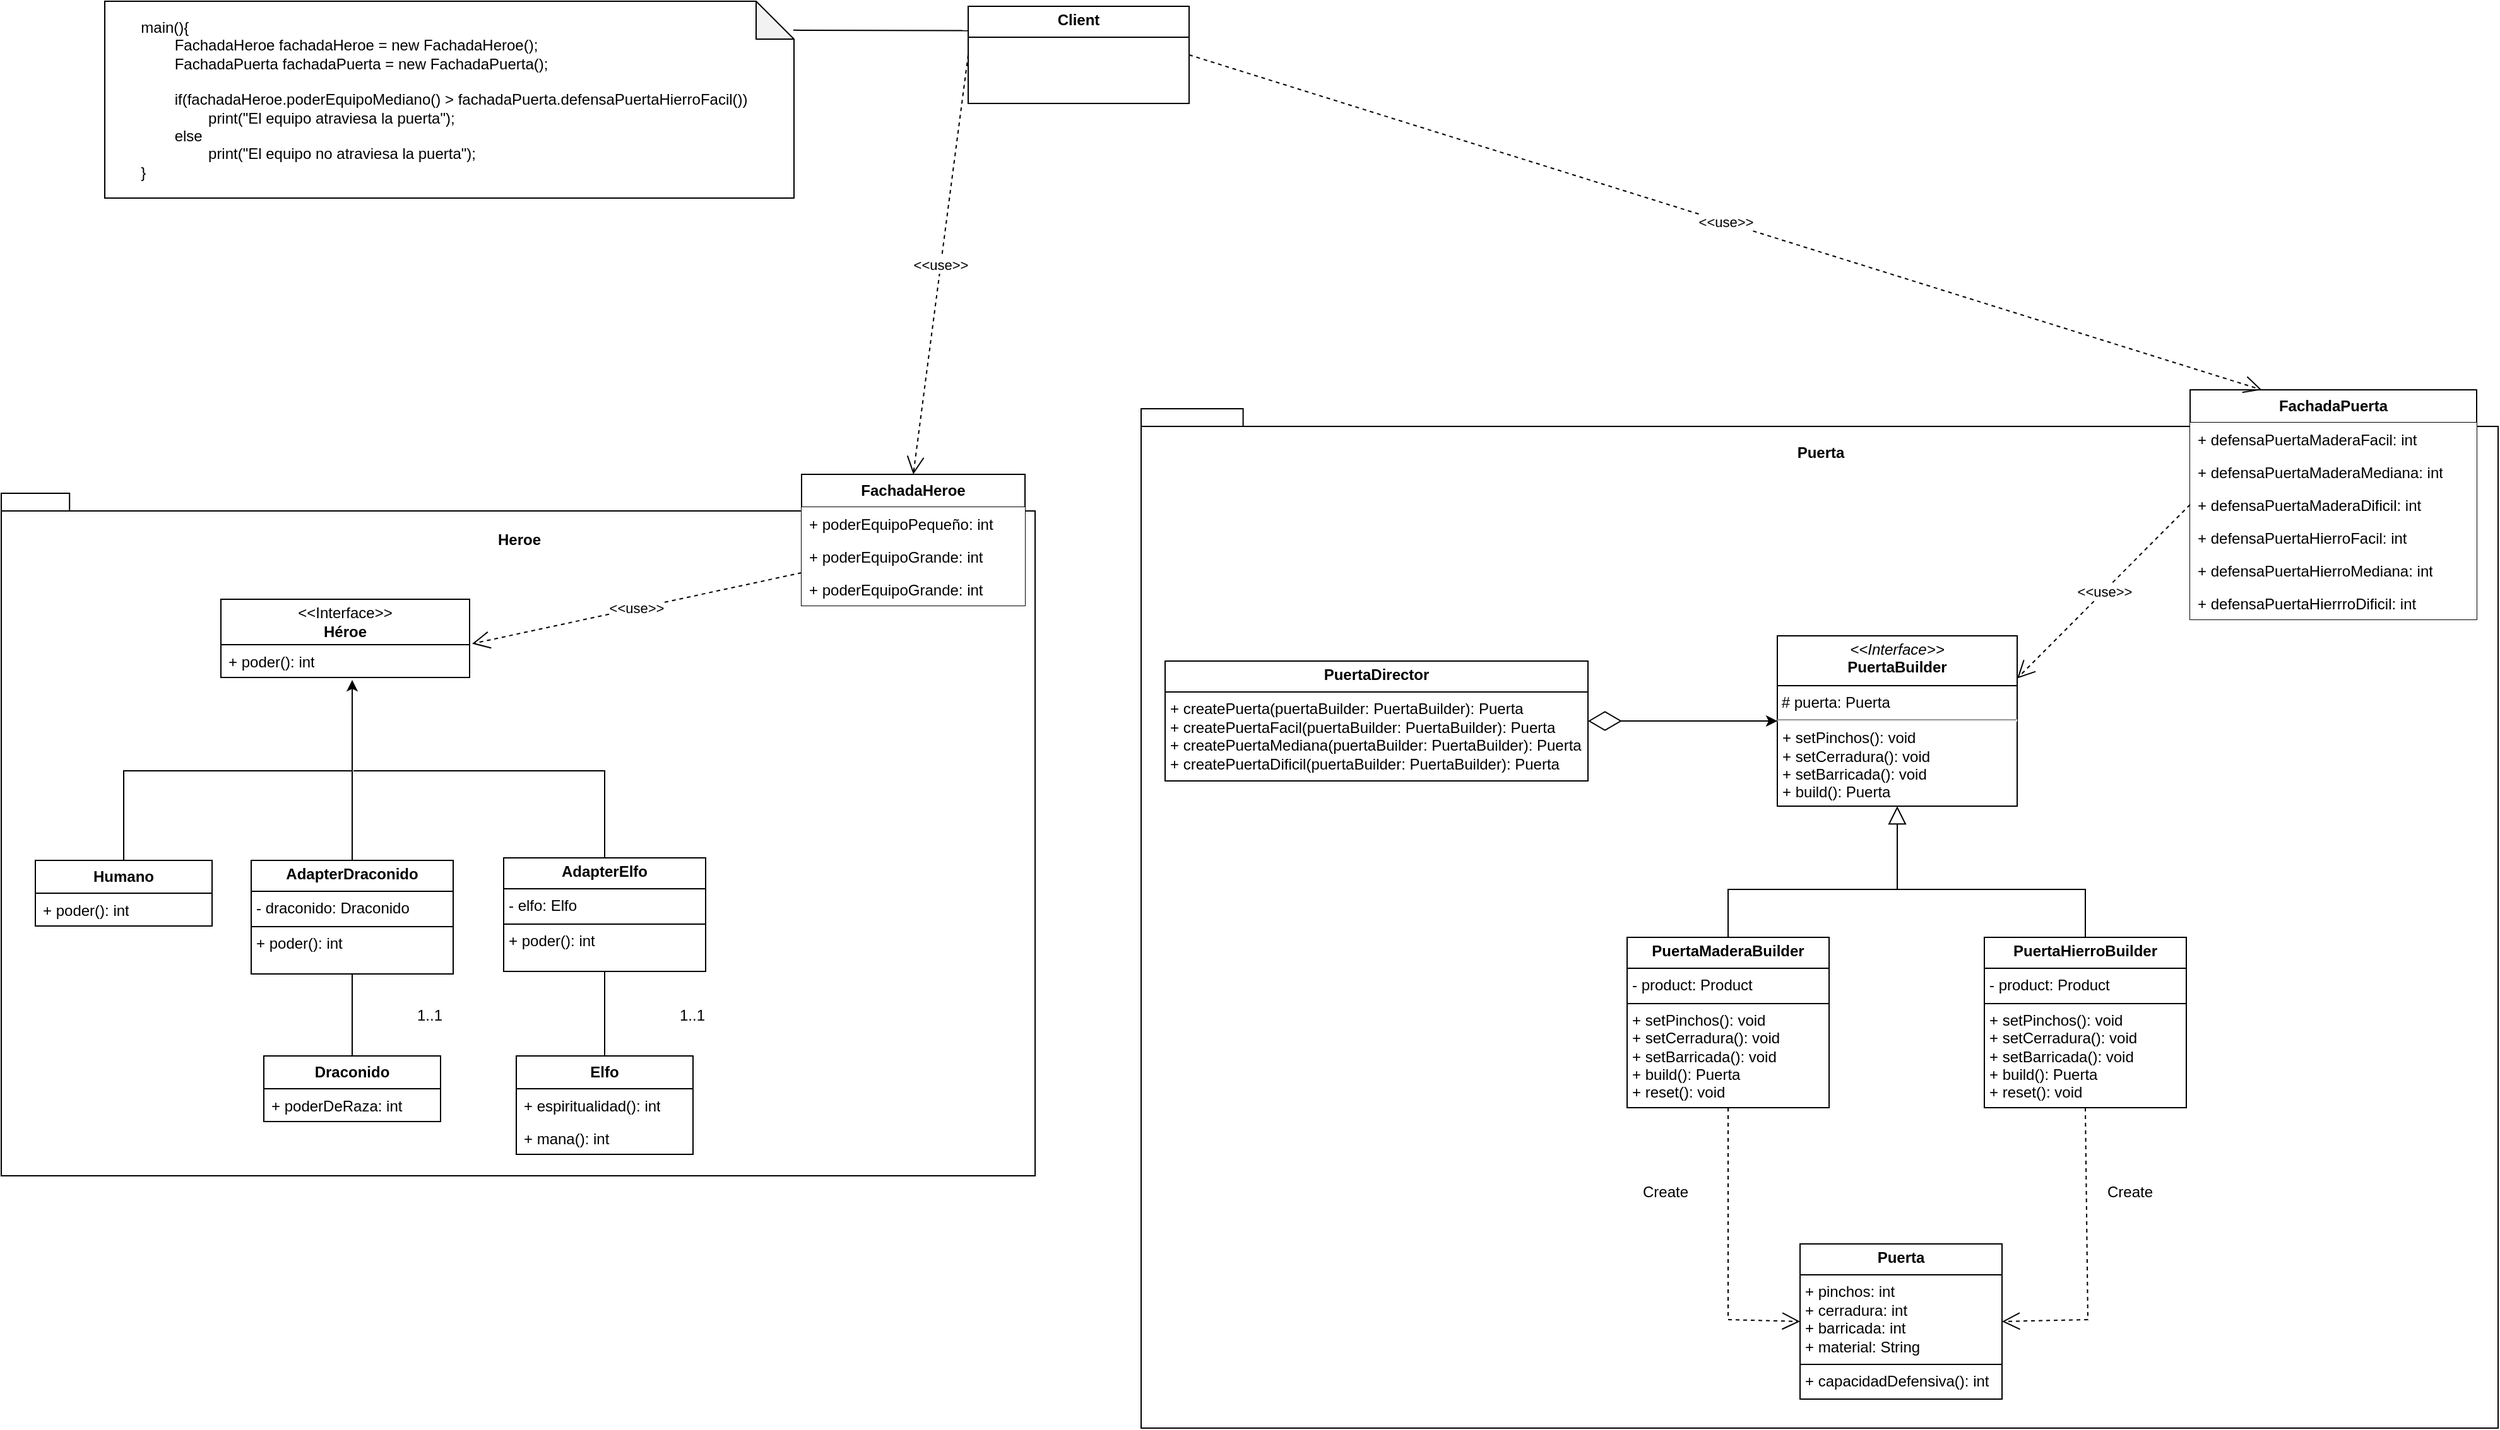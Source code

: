 <mxfile version="24.0.7" type="google">
  <diagram id="C5RBs43oDa-KdzZeNtuy" name="Page-1">
    <mxGraphModel dx="3309" dy="1177" grid="0" gridSize="10" guides="1" tooltips="1" connect="1" arrows="1" fold="1" page="1" pageScale="1" pageWidth="1169" pageHeight="827" background="#ffffff" math="0" shadow="0">
      <root>
        <mxCell id="WIyWlLk6GJQsqaUBKTNV-0" />
        <mxCell id="WIyWlLk6GJQsqaUBKTNV-1" parent="WIyWlLk6GJQsqaUBKTNV-0" />
        <mxCell id="fSFMkPgWVGob5KzfbKZC-61" value="&lt;div style=&quot;&quot;&gt;&lt;br&gt;&lt;/div&gt;" style="shape=folder;fontStyle=1;spacingTop=10;tabWidth=40;tabHeight=14;tabPosition=left;html=1;whiteSpace=wrap;align=center;" vertex="1" parent="WIyWlLk6GJQsqaUBKTNV-1">
          <mxGeometry x="44" y="462" width="1075" height="808" as="geometry" />
        </mxCell>
        <mxCell id="fSFMkPgWVGob5KzfbKZC-57" value="&lt;div style=&quot;&quot;&gt;&lt;br&gt;&lt;/div&gt;" style="shape=folder;fontStyle=1;spacingTop=10;tabWidth=40;tabHeight=14;tabPosition=left;html=1;whiteSpace=wrap;align=center;" vertex="1" parent="WIyWlLk6GJQsqaUBKTNV-1">
          <mxGeometry x="-859" y="529" width="819" height="541" as="geometry" />
        </mxCell>
        <mxCell id="fSFMkPgWVGob5KzfbKZC-0" value="&lt;div&gt;&amp;lt;&amp;lt;Interface&amp;gt;&amp;gt;&lt;/div&gt;&lt;b&gt;Héroe&lt;/b&gt;" style="swimlane;fontStyle=0;childLayout=stackLayout;horizontal=1;startSize=36;fillColor=none;horizontalStack=0;resizeParent=1;resizeParentMax=0;resizeLast=0;collapsible=1;marginBottom=0;whiteSpace=wrap;html=1;" vertex="1" parent="WIyWlLk6GJQsqaUBKTNV-1">
          <mxGeometry x="-685" y="613" width="197" height="62" as="geometry" />
        </mxCell>
        <mxCell id="fSFMkPgWVGob5KzfbKZC-1" value="+ poder(): int" style="text;strokeColor=none;fillColor=none;align=left;verticalAlign=top;spacingLeft=4;spacingRight=4;overflow=hidden;rotatable=0;points=[[0,0.5],[1,0.5]];portConstraint=eastwest;whiteSpace=wrap;html=1;" vertex="1" parent="fSFMkPgWVGob5KzfbKZC-0">
          <mxGeometry y="36" width="197" height="26" as="geometry" />
        </mxCell>
        <mxCell id="fSFMkPgWVGob5KzfbKZC-4" value="&lt;b&gt;Humano&lt;/b&gt;" style="swimlane;fontStyle=0;childLayout=stackLayout;horizontal=1;startSize=26;fillColor=none;horizontalStack=0;resizeParent=1;resizeParentMax=0;resizeLast=0;collapsible=1;marginBottom=0;whiteSpace=wrap;html=1;" vertex="1" parent="WIyWlLk6GJQsqaUBKTNV-1">
          <mxGeometry x="-832" y="820" width="140" height="52" as="geometry" />
        </mxCell>
        <mxCell id="fSFMkPgWVGob5KzfbKZC-5" value="+ poder(): int" style="text;strokeColor=none;fillColor=none;align=left;verticalAlign=top;spacingLeft=4;spacingRight=4;overflow=hidden;rotatable=0;points=[[0,0.5],[1,0.5]];portConstraint=eastwest;whiteSpace=wrap;html=1;" vertex="1" parent="fSFMkPgWVGob5KzfbKZC-4">
          <mxGeometry y="26" width="140" height="26" as="geometry" />
        </mxCell>
        <mxCell id="fSFMkPgWVGob5KzfbKZC-8" value="&lt;b&gt;Draconido&lt;/b&gt;" style="swimlane;fontStyle=0;childLayout=stackLayout;horizontal=1;startSize=26;fillColor=none;horizontalStack=0;resizeParent=1;resizeParentMax=0;resizeLast=0;collapsible=1;marginBottom=0;whiteSpace=wrap;html=1;" vertex="1" parent="WIyWlLk6GJQsqaUBKTNV-1">
          <mxGeometry x="-651" y="975" width="140" height="52" as="geometry" />
        </mxCell>
        <mxCell id="fSFMkPgWVGob5KzfbKZC-9" value="+ poderDeRaza: int" style="text;strokeColor=none;fillColor=none;align=left;verticalAlign=top;spacingLeft=4;spacingRight=4;overflow=hidden;rotatable=0;points=[[0,0.5],[1,0.5]];portConstraint=eastwest;whiteSpace=wrap;html=1;" vertex="1" parent="fSFMkPgWVGob5KzfbKZC-8">
          <mxGeometry y="26" width="140" height="26" as="geometry" />
        </mxCell>
        <mxCell id="fSFMkPgWVGob5KzfbKZC-12" value="&lt;b&gt;Elfo&lt;/b&gt;" style="swimlane;fontStyle=0;childLayout=stackLayout;horizontal=1;startSize=26;fillColor=none;horizontalStack=0;resizeParent=1;resizeParentMax=0;resizeLast=0;collapsible=1;marginBottom=0;whiteSpace=wrap;html=1;" vertex="1" parent="WIyWlLk6GJQsqaUBKTNV-1">
          <mxGeometry x="-451" y="975" width="140" height="78" as="geometry" />
        </mxCell>
        <mxCell id="fSFMkPgWVGob5KzfbKZC-13" value="+ espiritualidad(): int" style="text;strokeColor=none;fillColor=none;align=left;verticalAlign=top;spacingLeft=4;spacingRight=4;overflow=hidden;rotatable=0;points=[[0,0.5],[1,0.5]];portConstraint=eastwest;whiteSpace=wrap;html=1;" vertex="1" parent="fSFMkPgWVGob5KzfbKZC-12">
          <mxGeometry y="26" width="140" height="26" as="geometry" />
        </mxCell>
        <mxCell id="fSFMkPgWVGob5KzfbKZC-14" value="+ mana(): int" style="text;strokeColor=none;fillColor=none;align=left;verticalAlign=top;spacingLeft=4;spacingRight=4;overflow=hidden;rotatable=0;points=[[0,0.5],[1,0.5]];portConstraint=eastwest;whiteSpace=wrap;html=1;" vertex="1" parent="fSFMkPgWVGob5KzfbKZC-12">
          <mxGeometry y="52" width="140" height="26" as="geometry" />
        </mxCell>
        <mxCell id="fSFMkPgWVGob5KzfbKZC-19" value="" style="endArrow=classic;html=1;rounded=0;entryX=0.528;entryY=1.077;entryDx=0;entryDy=0;entryPerimeter=0;exitX=0.5;exitY=0;exitDx=0;exitDy=0;" edge="1" parent="WIyWlLk6GJQsqaUBKTNV-1" source="fSFMkPgWVGob5KzfbKZC-4" target="fSFMkPgWVGob5KzfbKZC-1">
          <mxGeometry width="50" height="50" relative="1" as="geometry">
            <mxPoint x="-721" y="985" as="sourcePoint" />
            <mxPoint x="-671" y="935" as="targetPoint" />
            <Array as="points">
              <mxPoint x="-762" y="749" />
              <mxPoint x="-581" y="749" />
            </Array>
          </mxGeometry>
        </mxCell>
        <mxCell id="fSFMkPgWVGob5KzfbKZC-28" value="&lt;p style=&quot;margin:0px;margin-top:4px;text-align:center;&quot;&gt;&lt;b&gt;AdapterDraconido&lt;/b&gt;&lt;/p&gt;&lt;hr size=&quot;1&quot; style=&quot;border-style:solid;&quot;&gt;&lt;p style=&quot;margin:0px;margin-left:4px;&quot;&gt;- draconido: Draconido&lt;br&gt;&lt;/p&gt;&lt;hr size=&quot;1&quot; style=&quot;border-style:solid;&quot;&gt;&lt;p style=&quot;margin:0px;margin-left:4px;&quot;&gt;+ poder(): int&lt;/p&gt;" style="verticalAlign=top;align=left;overflow=fill;html=1;whiteSpace=wrap;" vertex="1" parent="WIyWlLk6GJQsqaUBKTNV-1">
          <mxGeometry x="-661" y="820" width="160" height="90" as="geometry" />
        </mxCell>
        <mxCell id="fSFMkPgWVGob5KzfbKZC-29" value="&lt;p style=&quot;margin:0px;margin-top:4px;text-align:center;&quot;&gt;&lt;b&gt;AdapterElfo&lt;/b&gt;&lt;/p&gt;&lt;hr size=&quot;1&quot; style=&quot;border-style:solid;&quot;&gt;&lt;p style=&quot;margin:0px;margin-left:4px;&quot;&gt;- elfo: Elfo&lt;br&gt;&lt;/p&gt;&lt;hr size=&quot;1&quot; style=&quot;border-style:solid;&quot;&gt;&lt;p style=&quot;margin:0px;margin-left:4px;&quot;&gt;+ poder(): int&lt;/p&gt;" style="verticalAlign=top;align=left;overflow=fill;html=1;whiteSpace=wrap;" vertex="1" parent="WIyWlLk6GJQsqaUBKTNV-1">
          <mxGeometry x="-461" y="818" width="160" height="90" as="geometry" />
        </mxCell>
        <mxCell id="fSFMkPgWVGob5KzfbKZC-31" value="" style="endArrow=none;html=1;rounded=0;exitX=0.5;exitY=0;exitDx=0;exitDy=0;" edge="1" parent="WIyWlLk6GJQsqaUBKTNV-1" source="fSFMkPgWVGob5KzfbKZC-28">
          <mxGeometry width="50" height="50" relative="1" as="geometry">
            <mxPoint x="-720" y="982" as="sourcePoint" />
            <mxPoint x="-581" y="748" as="targetPoint" />
          </mxGeometry>
        </mxCell>
        <mxCell id="fSFMkPgWVGob5KzfbKZC-32" value="" style="endArrow=none;html=1;rounded=0;exitX=0.5;exitY=0;exitDx=0;exitDy=0;" edge="1" parent="WIyWlLk6GJQsqaUBKTNV-1" source="fSFMkPgWVGob5KzfbKZC-29">
          <mxGeometry width="50" height="50" relative="1" as="geometry">
            <mxPoint x="-720" y="982" as="sourcePoint" />
            <mxPoint x="-580" y="749" as="targetPoint" />
            <Array as="points">
              <mxPoint x="-381" y="749" />
            </Array>
          </mxGeometry>
        </mxCell>
        <mxCell id="fSFMkPgWVGob5KzfbKZC-33" value="" style="endArrow=none;html=1;rounded=0;entryX=0.5;entryY=1;entryDx=0;entryDy=0;exitX=0.5;exitY=0;exitDx=0;exitDy=0;" edge="1" parent="WIyWlLk6GJQsqaUBKTNV-1" source="fSFMkPgWVGob5KzfbKZC-8" target="fSFMkPgWVGob5KzfbKZC-28">
          <mxGeometry width="50" height="50" relative="1" as="geometry">
            <mxPoint x="-720" y="982" as="sourcePoint" />
            <mxPoint x="-670" y="932" as="targetPoint" />
          </mxGeometry>
        </mxCell>
        <mxCell id="fSFMkPgWVGob5KzfbKZC-34" value="" style="endArrow=none;html=1;rounded=0;entryX=0.5;entryY=1;entryDx=0;entryDy=0;exitX=0.5;exitY=0;exitDx=0;exitDy=0;" edge="1" parent="WIyWlLk6GJQsqaUBKTNV-1" source="fSFMkPgWVGob5KzfbKZC-12" target="fSFMkPgWVGob5KzfbKZC-29">
          <mxGeometry width="50" height="50" relative="1" as="geometry">
            <mxPoint x="-720" y="982" as="sourcePoint" />
            <mxPoint x="-670" y="932" as="targetPoint" />
          </mxGeometry>
        </mxCell>
        <mxCell id="fSFMkPgWVGob5KzfbKZC-36" value="&lt;span style=&quot;font-weight: 400;&quot;&gt;1..1&lt;/span&gt;" style="text;align=center;fontStyle=1;verticalAlign=middle;spacingLeft=3;spacingRight=3;strokeColor=none;rotatable=0;points=[[0,0.5],[1,0.5]];portConstraint=eastwest;html=1;" vertex="1" parent="WIyWlLk6GJQsqaUBKTNV-1">
          <mxGeometry x="-560" y="930" width="80" height="26" as="geometry" />
        </mxCell>
        <mxCell id="fSFMkPgWVGob5KzfbKZC-37" value="&lt;span style=&quot;font-weight: 400;&quot;&gt;1..1&lt;/span&gt;" style="text;align=center;fontStyle=1;verticalAlign=middle;spacingLeft=3;spacingRight=3;strokeColor=none;rotatable=0;points=[[0,0.5],[1,0.5]];portConstraint=eastwest;html=1;" vertex="1" parent="WIyWlLk6GJQsqaUBKTNV-1">
          <mxGeometry x="-352" y="930" width="80" height="26" as="geometry" />
        </mxCell>
        <mxCell id="fSFMkPgWVGob5KzfbKZC-38" value="&lt;p style=&quot;margin:0px;margin-top:4px;text-align:center;&quot;&gt;&lt;b&gt;PuertaDirector&lt;/b&gt;&lt;/p&gt;&lt;hr size=&quot;1&quot; style=&quot;border-style:solid;&quot;&gt;&lt;p style=&quot;margin:0px;margin-left:4px;&quot;&gt;&lt;/p&gt;&lt;p style=&quot;margin:0px;margin-left:4px;&quot;&gt;+ createPuerta(puertaBuilder: PuertaBuilder): Puerta&lt;/p&gt;&lt;p style=&quot;margin:0px;margin-left:4px;&quot;&gt;+ createPuertaFacil(puertaBuilder: PuertaBuilder): Puerta&lt;br&gt;&lt;/p&gt;&lt;p style=&quot;margin:0px;margin-left:4px;&quot;&gt;+ createPuertaMediana(puertaBuilder: PuertaBuilder): Puerta&lt;br&gt;&lt;/p&gt;&lt;p style=&quot;margin:0px;margin-left:4px;&quot;&gt;+ createPuertaDificil(puertaBuilder: PuertaBuilder): Puerta&lt;br&gt;&lt;/p&gt;" style="verticalAlign=top;align=left;overflow=fill;html=1;whiteSpace=wrap;" vertex="1" parent="WIyWlLk6GJQsqaUBKTNV-1">
          <mxGeometry x="63" y="662" width="335" height="95" as="geometry" />
        </mxCell>
        <mxCell id="fSFMkPgWVGob5KzfbKZC-39" value="&lt;p style=&quot;margin:0px;margin-top:4px;text-align:center;&quot;&gt;&lt;i&gt;&amp;lt;&amp;lt;Interface&amp;gt;&amp;gt;&lt;/i&gt;&lt;br&gt;&lt;b&gt;PuertaBuilder&lt;/b&gt;&lt;/p&gt;&lt;hr size=&quot;1&quot; style=&quot;border-style:solid;&quot;&gt;&amp;nbsp;# puerta: Puerta&lt;hr&gt;&lt;p style=&quot;margin: 0px 0px 0px 4px;&quot;&gt;&lt;span style=&quot;background-color: initial;&quot;&gt;+ setPinchos(): void&lt;/span&gt;&lt;br&gt;&lt;/p&gt;&lt;p style=&quot;margin: 0px 0px 0px 4px;&quot;&gt;+ setCerradura(): void&lt;br&gt;&lt;/p&gt;&lt;p style=&quot;margin: 0px 0px 0px 4px;&quot;&gt;+ setBarricada(): void&lt;br&gt;+ build(): Puerta&lt;br&gt;&lt;/p&gt;&lt;div&gt;&lt;br&gt;&lt;/div&gt;" style="verticalAlign=top;align=left;overflow=fill;html=1;whiteSpace=wrap;" vertex="1" parent="WIyWlLk6GJQsqaUBKTNV-1">
          <mxGeometry x="548" y="642" width="190" height="135" as="geometry" />
        </mxCell>
        <mxCell id="fSFMkPgWVGob5KzfbKZC-40" value="&lt;p style=&quot;margin:0px;margin-top:4px;text-align:center;&quot;&gt;&lt;b&gt;PuertaMaderaBuilder&lt;/b&gt;&lt;/p&gt;&lt;hr size=&quot;1&quot; style=&quot;border-style:solid;&quot;&gt;&lt;p style=&quot;margin:0px;margin-left:4px;&quot;&gt;- product: Product&lt;/p&gt;&lt;hr size=&quot;1&quot; style=&quot;border-style:solid;&quot;&gt;&lt;p style=&quot;margin:0px;margin-left:4px;&quot;&gt;&lt;span style=&quot;background-color: initial;&quot;&gt;+ setPinchos(): void&lt;/span&gt;&lt;br&gt;&lt;/p&gt;&lt;p style=&quot;margin: 0px 0px 0px 4px;&quot;&gt;+ setCerradura(): void&lt;br&gt;&lt;/p&gt;&lt;p style=&quot;margin: 0px 0px 0px 4px;&quot;&gt;+ setBarricada(): void&lt;br&gt;&lt;/p&gt;&lt;p style=&quot;margin: 0px 0px 0px 4px;&quot;&gt;&lt;span style=&quot;background-color: initial;&quot;&gt;+ build(): Puerta&lt;/span&gt;&lt;br&gt;&lt;/p&gt;&lt;p style=&quot;margin: 0px 0px 0px 4px;&quot;&gt;+ reset(): void&lt;br&gt;&lt;/p&gt;" style="verticalAlign=top;align=left;overflow=fill;html=1;whiteSpace=wrap;" vertex="1" parent="WIyWlLk6GJQsqaUBKTNV-1">
          <mxGeometry x="429" y="881" width="160" height="135" as="geometry" />
        </mxCell>
        <mxCell id="fSFMkPgWVGob5KzfbKZC-41" value="&lt;p style=&quot;margin:0px;margin-top:4px;text-align:center;&quot;&gt;&lt;b&gt;Puerta&lt;/b&gt;&lt;/p&gt;&lt;hr size=&quot;1&quot; style=&quot;border-style:solid;&quot;&gt;&lt;p style=&quot;margin:0px;margin-left:4px;&quot;&gt;&lt;span style=&quot;background-color: initial;&quot;&gt;+ pinchos: int&lt;/span&gt;&lt;br&gt;&lt;/p&gt;&lt;p style=&quot;margin:0px;margin-left:4px;&quot;&gt;+ cerradura: int&lt;/p&gt;&lt;p style=&quot;margin:0px;margin-left:4px;&quot;&gt;+ barricada: int&lt;/p&gt;&lt;p style=&quot;margin:0px;margin-left:4px;&quot;&gt;+ material: String&lt;/p&gt;&lt;hr size=&quot;1&quot; style=&quot;border-style:solid;&quot;&gt;&lt;p style=&quot;margin:0px;margin-left:4px;&quot;&gt;&lt;span style=&quot;background-color: initial;&quot;&gt;+ capacidadDefensiva(): int&lt;/span&gt;&lt;br&gt;&lt;/p&gt;" style="verticalAlign=top;align=left;overflow=fill;html=1;whiteSpace=wrap;" vertex="1" parent="WIyWlLk6GJQsqaUBKTNV-1">
          <mxGeometry x="566" y="1124" width="160" height="123" as="geometry" />
        </mxCell>
        <mxCell id="fSFMkPgWVGob5KzfbKZC-44" value="&lt;span style=&quot;font-weight: normal;&quot;&gt;Create&lt;/span&gt;" style="text;align=center;fontStyle=1;verticalAlign=middle;spacingLeft=3;spacingRight=3;strokeColor=none;rotatable=0;points=[[0,0.5],[1,0.5]];portConstraint=eastwest;html=1;" vertex="1" parent="WIyWlLk6GJQsqaUBKTNV-1">
          <mxGeometry x="787" y="1070" width="80" height="26" as="geometry" />
        </mxCell>
        <mxCell id="fSFMkPgWVGob5KzfbKZC-46" value="" style="endArrow=open;endFill=1;endSize=12;html=1;rounded=0;exitX=0.5;exitY=1;exitDx=0;exitDy=0;entryX=0;entryY=0.5;entryDx=0;entryDy=0;dashed=1;" edge="1" parent="WIyWlLk6GJQsqaUBKTNV-1" source="fSFMkPgWVGob5KzfbKZC-40" target="fSFMkPgWVGob5KzfbKZC-41">
          <mxGeometry width="160" relative="1" as="geometry">
            <mxPoint x="311" y="1078" as="sourcePoint" />
            <mxPoint x="471" y="1078" as="targetPoint" />
            <Array as="points">
              <mxPoint x="509" y="1184" />
            </Array>
          </mxGeometry>
        </mxCell>
        <mxCell id="fSFMkPgWVGob5KzfbKZC-47" value="" style="endArrow=block;endFill=0;endSize=12;html=1;rounded=0;entryX=0.5;entryY=1;entryDx=0;entryDy=0;exitX=0.5;exitY=0;exitDx=0;exitDy=0;" edge="1" parent="WIyWlLk6GJQsqaUBKTNV-1" source="fSFMkPgWVGob5KzfbKZC-40" target="fSFMkPgWVGob5KzfbKZC-39">
          <mxGeometry width="160" relative="1" as="geometry">
            <mxPoint x="640" y="890" as="sourcePoint" />
            <mxPoint x="800" y="890" as="targetPoint" />
            <Array as="points">
              <mxPoint x="509" y="843" />
              <mxPoint x="643" y="843" />
            </Array>
          </mxGeometry>
        </mxCell>
        <mxCell id="fSFMkPgWVGob5KzfbKZC-48" value="" style="endArrow=diamondThin;endFill=0;endSize=24;html=1;rounded=0;exitX=0;exitY=0.5;exitDx=0;exitDy=0;entryX=1;entryY=0.5;entryDx=0;entryDy=0;startArrow=classic;startFill=1;" edge="1" parent="WIyWlLk6GJQsqaUBKTNV-1" source="fSFMkPgWVGob5KzfbKZC-39" target="fSFMkPgWVGob5KzfbKZC-38">
          <mxGeometry width="160" relative="1" as="geometry">
            <mxPoint x="640" y="890" as="sourcePoint" />
            <mxPoint x="800" y="890" as="targetPoint" />
          </mxGeometry>
        </mxCell>
        <mxCell id="fSFMkPgWVGob5KzfbKZC-52" value="&lt;p style=&quot;margin:0px;margin-top:4px;text-align:center;&quot;&gt;&lt;b&gt;PuertaHierroBuilder&lt;/b&gt;&lt;/p&gt;&lt;hr size=&quot;1&quot; style=&quot;border-style:solid;&quot;&gt;&lt;p style=&quot;margin:0px;margin-left:4px;&quot;&gt;- product: Product&lt;/p&gt;&lt;hr size=&quot;1&quot; style=&quot;border-style:solid;&quot;&gt;&lt;p style=&quot;margin:0px;margin-left:4px;&quot;&gt;&lt;span style=&quot;background-color: initial;&quot;&gt;+ setPinchos(): void&lt;/span&gt;&lt;br&gt;&lt;/p&gt;&lt;p style=&quot;margin: 0px 0px 0px 4px;&quot;&gt;+ setCerradura(): void&lt;br&gt;&lt;/p&gt;&lt;p style=&quot;margin: 0px 0px 0px 4px;&quot;&gt;+ setBarricada(): void&lt;br&gt;&lt;/p&gt;&lt;p style=&quot;margin: 0px 0px 0px 4px;&quot;&gt;&lt;span style=&quot;background-color: initial;&quot;&gt;+ build(): Puerta&lt;/span&gt;&lt;br&gt;&lt;/p&gt;&lt;p style=&quot;margin: 0px 0px 0px 4px;&quot;&gt;+ reset(): void&lt;br&gt;&lt;/p&gt;" style="verticalAlign=top;align=left;overflow=fill;html=1;whiteSpace=wrap;" vertex="1" parent="WIyWlLk6GJQsqaUBKTNV-1">
          <mxGeometry x="712" y="881" width="160" height="135" as="geometry" />
        </mxCell>
        <mxCell id="fSFMkPgWVGob5KzfbKZC-53" value="" style="endArrow=none;html=1;rounded=0;entryX=0.5;entryY=0;entryDx=0;entryDy=0;" edge="1" parent="WIyWlLk6GJQsqaUBKTNV-1" target="fSFMkPgWVGob5KzfbKZC-52">
          <mxGeometry width="50" height="50" relative="1" as="geometry">
            <mxPoint x="642" y="843" as="sourcePoint" />
            <mxPoint x="745" y="865" as="targetPoint" />
            <Array as="points">
              <mxPoint x="792" y="843" />
            </Array>
          </mxGeometry>
        </mxCell>
        <mxCell id="fSFMkPgWVGob5KzfbKZC-54" value="" style="endArrow=open;endFill=1;endSize=12;html=1;rounded=0;exitX=0.5;exitY=1;exitDx=0;exitDy=0;entryX=1;entryY=0.5;entryDx=0;entryDy=0;dashed=1;" edge="1" parent="WIyWlLk6GJQsqaUBKTNV-1" source="fSFMkPgWVGob5KzfbKZC-52" target="fSFMkPgWVGob5KzfbKZC-41">
          <mxGeometry width="160" relative="1" as="geometry">
            <mxPoint x="799" y="1033" as="sourcePoint" />
            <mxPoint x="853" y="1201" as="targetPoint" />
            <Array as="points">
              <mxPoint x="794" y="1184" />
            </Array>
          </mxGeometry>
        </mxCell>
        <mxCell id="fSFMkPgWVGob5KzfbKZC-55" value="&lt;span style=&quot;font-weight: normal;&quot;&gt;Create&lt;/span&gt;" style="text;align=center;fontStyle=1;verticalAlign=middle;spacingLeft=3;spacingRight=3;strokeColor=none;rotatable=0;points=[[0,0.5],[1,0.5]];portConstraint=eastwest;html=1;" vertex="1" parent="WIyWlLk6GJQsqaUBKTNV-1">
          <mxGeometry x="419" y="1070" width="80" height="26" as="geometry" />
        </mxCell>
        <mxCell id="fSFMkPgWVGob5KzfbKZC-60" value="Heroe" style="text;align=center;fontStyle=1;verticalAlign=middle;spacingLeft=3;spacingRight=3;strokeColor=none;rotatable=0;points=[[0,0.5],[1,0.5]];portConstraint=eastwest;html=1;" vertex="1" parent="WIyWlLk6GJQsqaUBKTNV-1">
          <mxGeometry x="-489.5" y="553" width="80" height="26" as="geometry" />
        </mxCell>
        <mxCell id="fSFMkPgWVGob5KzfbKZC-62" value="Puerta" style="text;align=center;fontStyle=1;verticalAlign=middle;spacingLeft=3;spacingRight=3;strokeColor=none;rotatable=0;points=[[0,0.5],[1,0.5]];portConstraint=eastwest;html=1;" vertex="1" parent="WIyWlLk6GJQsqaUBKTNV-1">
          <mxGeometry x="541.5" y="484" width="80" height="26" as="geometry" />
        </mxCell>
        <mxCell id="fSFMkPgWVGob5KzfbKZC-64" value="&lt;b&gt;FachadaHeroe&lt;/b&gt;" style="swimlane;fontStyle=0;childLayout=stackLayout;horizontal=1;startSize=26;fillColor=default;horizontalStack=0;resizeParent=1;resizeParentMax=0;resizeLast=0;collapsible=1;marginBottom=0;whiteSpace=wrap;html=1;" vertex="1" parent="WIyWlLk6GJQsqaUBKTNV-1">
          <mxGeometry x="-225" y="514" width="177" height="104" as="geometry" />
        </mxCell>
        <mxCell id="fSFMkPgWVGob5KzfbKZC-65" value="+ poderEquipoPequeño: int" style="text;strokeColor=none;fillColor=default;align=left;verticalAlign=top;spacingLeft=4;spacingRight=4;overflow=hidden;rotatable=0;points=[[0,0.5],[1,0.5]];portConstraint=eastwest;whiteSpace=wrap;html=1;" vertex="1" parent="fSFMkPgWVGob5KzfbKZC-64">
          <mxGeometry y="26" width="177" height="26" as="geometry" />
        </mxCell>
        <mxCell id="fSFMkPgWVGob5KzfbKZC-66" value="+ poderEquipoGrande: int" style="text;strokeColor=none;fillColor=default;align=left;verticalAlign=top;spacingLeft=4;spacingRight=4;overflow=hidden;rotatable=0;points=[[0,0.5],[1,0.5]];portConstraint=eastwest;whiteSpace=wrap;html=1;" vertex="1" parent="fSFMkPgWVGob5KzfbKZC-64">
          <mxGeometry y="52" width="177" height="26" as="geometry" />
        </mxCell>
        <mxCell id="fSFMkPgWVGob5KzfbKZC-67" value="+ poderEquipoGrande: int" style="text;strokeColor=none;fillColor=default;align=left;verticalAlign=top;spacingLeft=4;spacingRight=4;overflow=hidden;rotatable=0;points=[[0,0.5],[1,0.5]];portConstraint=eastwest;whiteSpace=wrap;html=1;" vertex="1" parent="fSFMkPgWVGob5KzfbKZC-64">
          <mxGeometry y="78" width="177" height="26" as="geometry" />
        </mxCell>
        <mxCell id="fSFMkPgWVGob5KzfbKZC-68" value="&amp;lt;&amp;lt;use&amp;gt;&amp;gt;" style="endArrow=open;endSize=12;dashed=1;html=1;rounded=0;entryX=1.01;entryY=-0.028;entryDx=0;entryDy=0;entryPerimeter=0;exitX=0;exitY=0.75;exitDx=0;exitDy=0;" edge="1" parent="WIyWlLk6GJQsqaUBKTNV-1" source="fSFMkPgWVGob5KzfbKZC-64" target="fSFMkPgWVGob5KzfbKZC-1">
          <mxGeometry width="160" relative="1" as="geometry">
            <mxPoint x="-415" y="643.57" as="sourcePoint" />
            <mxPoint x="-255" y="643.57" as="targetPoint" />
          </mxGeometry>
        </mxCell>
        <mxCell id="fSFMkPgWVGob5KzfbKZC-69" value="&lt;b&gt;FachadaPuerta&lt;/b&gt;" style="swimlane;fontStyle=0;childLayout=stackLayout;horizontal=1;startSize=26;fillColor=default;horizontalStack=0;resizeParent=1;resizeParentMax=0;resizeLast=0;collapsible=1;marginBottom=0;whiteSpace=wrap;html=1;" vertex="1" parent="WIyWlLk6GJQsqaUBKTNV-1">
          <mxGeometry x="875" y="447" width="227" height="182" as="geometry" />
        </mxCell>
        <mxCell id="fSFMkPgWVGob5KzfbKZC-70" value="+ defensaPuertaMaderaFacil: int" style="text;strokeColor=none;fillColor=default;align=left;verticalAlign=top;spacingLeft=4;spacingRight=4;overflow=hidden;rotatable=0;points=[[0,0.5],[1,0.5]];portConstraint=eastwest;whiteSpace=wrap;html=1;" vertex="1" parent="fSFMkPgWVGob5KzfbKZC-69">
          <mxGeometry y="26" width="227" height="26" as="geometry" />
        </mxCell>
        <mxCell id="fSFMkPgWVGob5KzfbKZC-71" value="+ defensaPuertaMaderaMediana: int" style="text;strokeColor=none;fillColor=default;align=left;verticalAlign=top;spacingLeft=4;spacingRight=4;overflow=hidden;rotatable=0;points=[[0,0.5],[1,0.5]];portConstraint=eastwest;whiteSpace=wrap;html=1;" vertex="1" parent="fSFMkPgWVGob5KzfbKZC-69">
          <mxGeometry y="52" width="227" height="26" as="geometry" />
        </mxCell>
        <mxCell id="fSFMkPgWVGob5KzfbKZC-72" value="+ defensaPuertaMaderaDificil: int" style="text;strokeColor=none;fillColor=default;align=left;verticalAlign=top;spacingLeft=4;spacingRight=4;overflow=hidden;rotatable=0;points=[[0,0.5],[1,0.5]];portConstraint=eastwest;whiteSpace=wrap;html=1;" vertex="1" parent="fSFMkPgWVGob5KzfbKZC-69">
          <mxGeometry y="78" width="227" height="26" as="geometry" />
        </mxCell>
        <mxCell id="fSFMkPgWVGob5KzfbKZC-75" value="+ defensaPuertaHierroFacil: int" style="text;strokeColor=none;fillColor=default;align=left;verticalAlign=top;spacingLeft=4;spacingRight=4;overflow=hidden;rotatable=0;points=[[0,0.5],[1,0.5]];portConstraint=eastwest;whiteSpace=wrap;html=1;" vertex="1" parent="fSFMkPgWVGob5KzfbKZC-69">
          <mxGeometry y="104" width="227" height="26" as="geometry" />
        </mxCell>
        <mxCell id="fSFMkPgWVGob5KzfbKZC-74" value="+ defensaPuertaHierroMediana: int" style="text;strokeColor=none;fillColor=default;align=left;verticalAlign=top;spacingLeft=4;spacingRight=4;overflow=hidden;rotatable=0;points=[[0,0.5],[1,0.5]];portConstraint=eastwest;whiteSpace=wrap;html=1;" vertex="1" parent="fSFMkPgWVGob5KzfbKZC-69">
          <mxGeometry y="130" width="227" height="26" as="geometry" />
        </mxCell>
        <mxCell id="fSFMkPgWVGob5KzfbKZC-73" value="+ defensaPuertaHierrroDificil: int" style="text;strokeColor=none;fillColor=default;align=left;verticalAlign=top;spacingLeft=4;spacingRight=4;overflow=hidden;rotatable=0;points=[[0,0.5],[1,0.5]];portConstraint=eastwest;whiteSpace=wrap;html=1;" vertex="1" parent="fSFMkPgWVGob5KzfbKZC-69">
          <mxGeometry y="156" width="227" height="26" as="geometry" />
        </mxCell>
        <mxCell id="fSFMkPgWVGob5KzfbKZC-76" value="&amp;lt;&amp;lt;use&amp;gt;&amp;gt;" style="endArrow=open;endSize=12;dashed=1;html=1;rounded=0;exitX=0;exitY=0.5;exitDx=0;exitDy=0;entryX=1;entryY=0.25;entryDx=0;entryDy=0;" edge="1" parent="WIyWlLk6GJQsqaUBKTNV-1" source="fSFMkPgWVGob5KzfbKZC-72" target="fSFMkPgWVGob5KzfbKZC-39">
          <mxGeometry width="160" relative="1" as="geometry">
            <mxPoint x="770" y="685.57" as="sourcePoint" />
            <mxPoint x="930" y="685.57" as="targetPoint" />
          </mxGeometry>
        </mxCell>
        <mxCell id="fSFMkPgWVGob5KzfbKZC-77" value="&lt;p style=&quot;margin:0px;margin-top:4px;text-align:center;&quot;&gt;&lt;b&gt;Client&lt;/b&gt;&lt;/p&gt;&lt;hr size=&quot;1&quot; style=&quot;border-style:solid;&quot;&gt;&lt;div style=&quot;height:2px;&quot;&gt;&lt;/div&gt;" style="verticalAlign=top;align=left;overflow=fill;html=1;whiteSpace=wrap;" vertex="1" parent="WIyWlLk6GJQsqaUBKTNV-1">
          <mxGeometry x="-93" y="143" width="175" height="77" as="geometry" />
        </mxCell>
        <mxCell id="fSFMkPgWVGob5KzfbKZC-78" value="&amp;lt;&amp;lt;use&amp;gt;&amp;gt;" style="endArrow=open;endSize=12;dashed=1;html=1;rounded=0;exitX=1;exitY=0.5;exitDx=0;exitDy=0;entryX=0.25;entryY=0;entryDx=0;entryDy=0;" edge="1" parent="WIyWlLk6GJQsqaUBKTNV-1" source="fSFMkPgWVGob5KzfbKZC-77" target="fSFMkPgWVGob5KzfbKZC-69">
          <mxGeometry width="160" relative="1" as="geometry">
            <mxPoint x="51" y="448" as="sourcePoint" />
            <mxPoint x="211" y="448" as="targetPoint" />
          </mxGeometry>
        </mxCell>
        <mxCell id="fSFMkPgWVGob5KzfbKZC-79" value="&amp;lt;&amp;lt;use&amp;gt;&amp;gt;" style="endArrow=open;endSize=12;dashed=1;html=1;rounded=0;exitX=0;exitY=0.5;exitDx=0;exitDy=0;entryX=0.5;entryY=0;entryDx=0;entryDy=0;" edge="1" parent="WIyWlLk6GJQsqaUBKTNV-1" source="fSFMkPgWVGob5KzfbKZC-77" target="fSFMkPgWVGob5KzfbKZC-64">
          <mxGeometry width="160" relative="1" as="geometry">
            <mxPoint x="51" y="448" as="sourcePoint" />
            <mxPoint x="211" y="448" as="targetPoint" />
          </mxGeometry>
        </mxCell>
        <mxCell id="fSFMkPgWVGob5KzfbKZC-82" value="&lt;span style=&quot;white-space: pre;&quot;&gt;&#x9;&lt;/span&gt;main(){&lt;div&gt;&lt;span style=&quot;white-space: pre;&quot;&gt;&#x9;&lt;/span&gt;&lt;span style=&quot;white-space: pre;&quot;&gt;&#x9;&lt;/span&gt;&lt;span style=&quot;background-color: initial;&quot;&gt;FachadaHeroe fachadaHeroe = new FachadaHeroe();&amp;nbsp;&lt;/span&gt;&lt;/div&gt;&lt;div&gt;&lt;span style=&quot;background-color: initial;&quot;&gt;&lt;span style=&quot;white-space: pre;&quot;&gt;&#x9;&lt;/span&gt;&lt;span style=&quot;white-space: pre;&quot;&gt;&#x9;&lt;/span&gt;FachadaPuerta fachadaPuerta = new FachadaPuerta();&lt;/span&gt;&lt;/div&gt;&lt;div&gt;&lt;span style=&quot;background-color: initial;&quot;&gt;&lt;br&gt;&lt;/span&gt;&lt;/div&gt;&lt;div&gt;&lt;span style=&quot;background-color: initial;&quot;&gt;&amp;nbsp;&lt;span style=&quot;white-space: pre;&quot;&gt;&#x9;&lt;/span&gt;&lt;span style=&quot;white-space: pre;&quot;&gt;&#x9;&lt;/span&gt;if(fachadaHeroe.poderEquipoMediano() &amp;gt; fachadaPuerta.defensaPuertaHierroFacil())&lt;br&gt;&lt;span style=&quot;white-space: pre;&quot;&gt;&#x9;&lt;/span&gt;&lt;span style=&quot;white-space: pre;&quot;&gt;&#x9;&lt;/span&gt;&lt;span style=&quot;white-space: pre;&quot;&gt;&#x9;&lt;/span&gt;print(&quot;El equipo atraviesa la puerta&quot;);&lt;br&gt;        &lt;span style=&quot;white-space: pre;&quot;&gt;&#x9;&lt;/span&gt;&lt;span style=&quot;white-space: pre;&quot;&gt;&#x9;&lt;/span&gt;else&lt;br&gt;&lt;/span&gt;&lt;span style=&quot;white-space: pre;&quot;&gt;&#x9;&lt;/span&gt;&lt;span style=&quot;white-space: pre;&quot;&gt;&#x9;&lt;/span&gt;&lt;span style=&quot;white-space: pre;&quot;&gt;&#x9;&lt;/span&gt;&lt;span style=&quot;background-color: initial;&quot;&gt;print&lt;/span&gt;&lt;span style=&quot;background-color: initial;&quot;&gt;(&lt;/span&gt;&lt;span style=&quot;background-color: initial;&quot;&gt;&quot;El equipo no atraviesa la puerta&quot;);&lt;/span&gt;&lt;br&gt;&lt;/div&gt;&lt;div&gt;&lt;span style=&quot;white-space: pre;&quot;&gt;&#x9;&lt;/span&gt;}&lt;/div&gt;" style="shape=note;whiteSpace=wrap;html=1;backgroundOutline=1;darkOpacity=0.05;align=left;" vertex="1" parent="WIyWlLk6GJQsqaUBKTNV-1">
          <mxGeometry x="-777" y="139" width="546" height="156" as="geometry" />
        </mxCell>
        <mxCell id="fSFMkPgWVGob5KzfbKZC-83" value="" style="endArrow=none;html=1;rounded=0;entryX=0;entryY=0.25;entryDx=0;entryDy=0;exitX=0.999;exitY=0.147;exitDx=0;exitDy=0;exitPerimeter=0;" edge="1" parent="WIyWlLk6GJQsqaUBKTNV-1" source="fSFMkPgWVGob5KzfbKZC-82" target="fSFMkPgWVGob5KzfbKZC-77">
          <mxGeometry width="50" height="50" relative="1" as="geometry">
            <mxPoint x="-216" y="206.5" as="sourcePoint" />
            <mxPoint x="-166" y="156.5" as="targetPoint" />
          </mxGeometry>
        </mxCell>
      </root>
    </mxGraphModel>
  </diagram>
</mxfile>
